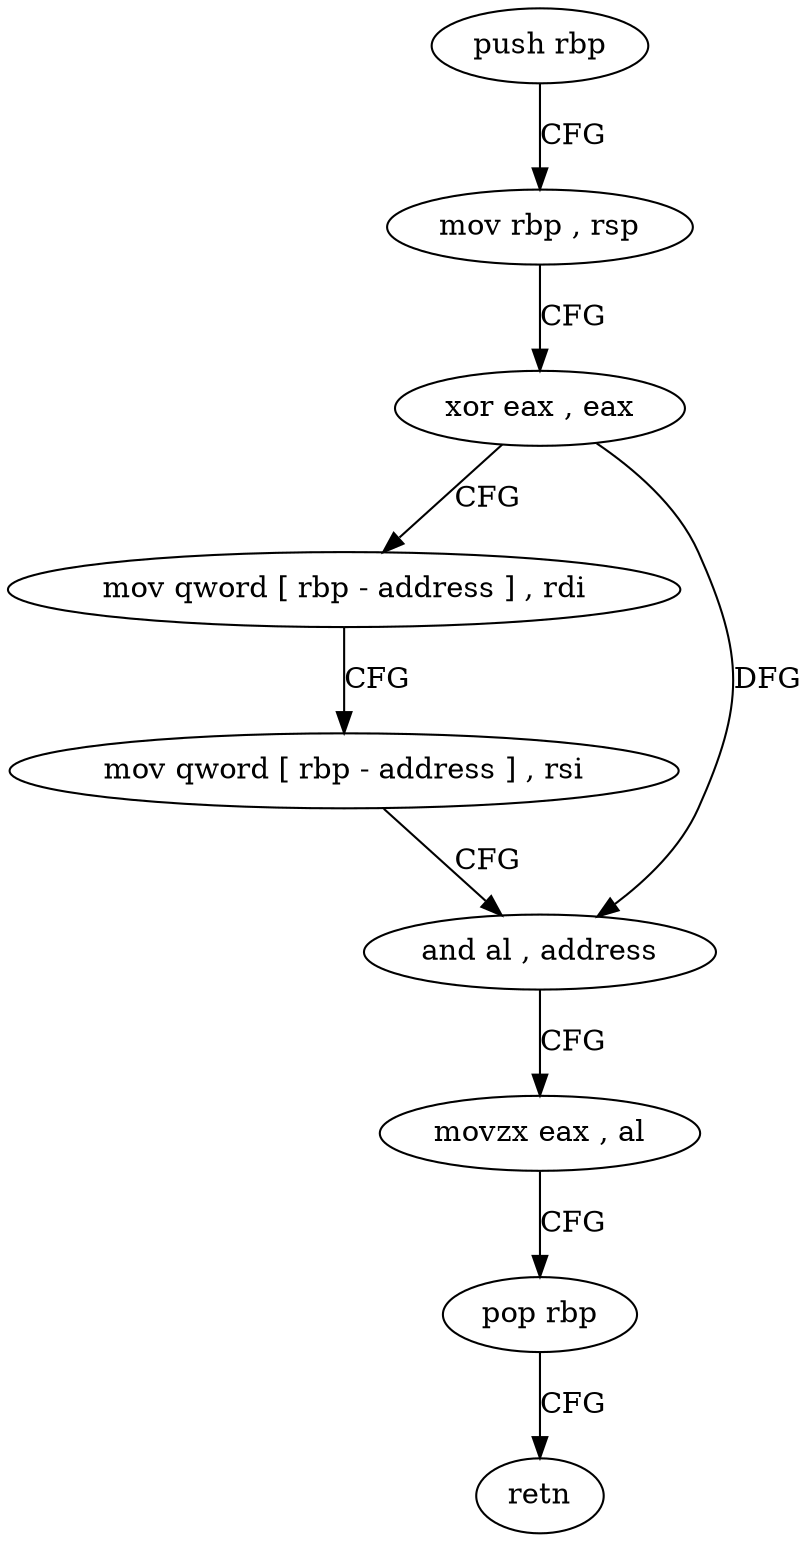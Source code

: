 digraph "func" {
"101504" [label = "push rbp" ]
"101505" [label = "mov rbp , rsp" ]
"101508" [label = "xor eax , eax" ]
"101510" [label = "mov qword [ rbp - address ] , rdi" ]
"101514" [label = "mov qword [ rbp - address ] , rsi" ]
"101518" [label = "and al , address" ]
"101520" [label = "movzx eax , al" ]
"101523" [label = "pop rbp" ]
"101524" [label = "retn" ]
"101504" -> "101505" [ label = "CFG" ]
"101505" -> "101508" [ label = "CFG" ]
"101508" -> "101510" [ label = "CFG" ]
"101508" -> "101518" [ label = "DFG" ]
"101510" -> "101514" [ label = "CFG" ]
"101514" -> "101518" [ label = "CFG" ]
"101518" -> "101520" [ label = "CFG" ]
"101520" -> "101523" [ label = "CFG" ]
"101523" -> "101524" [ label = "CFG" ]
}
